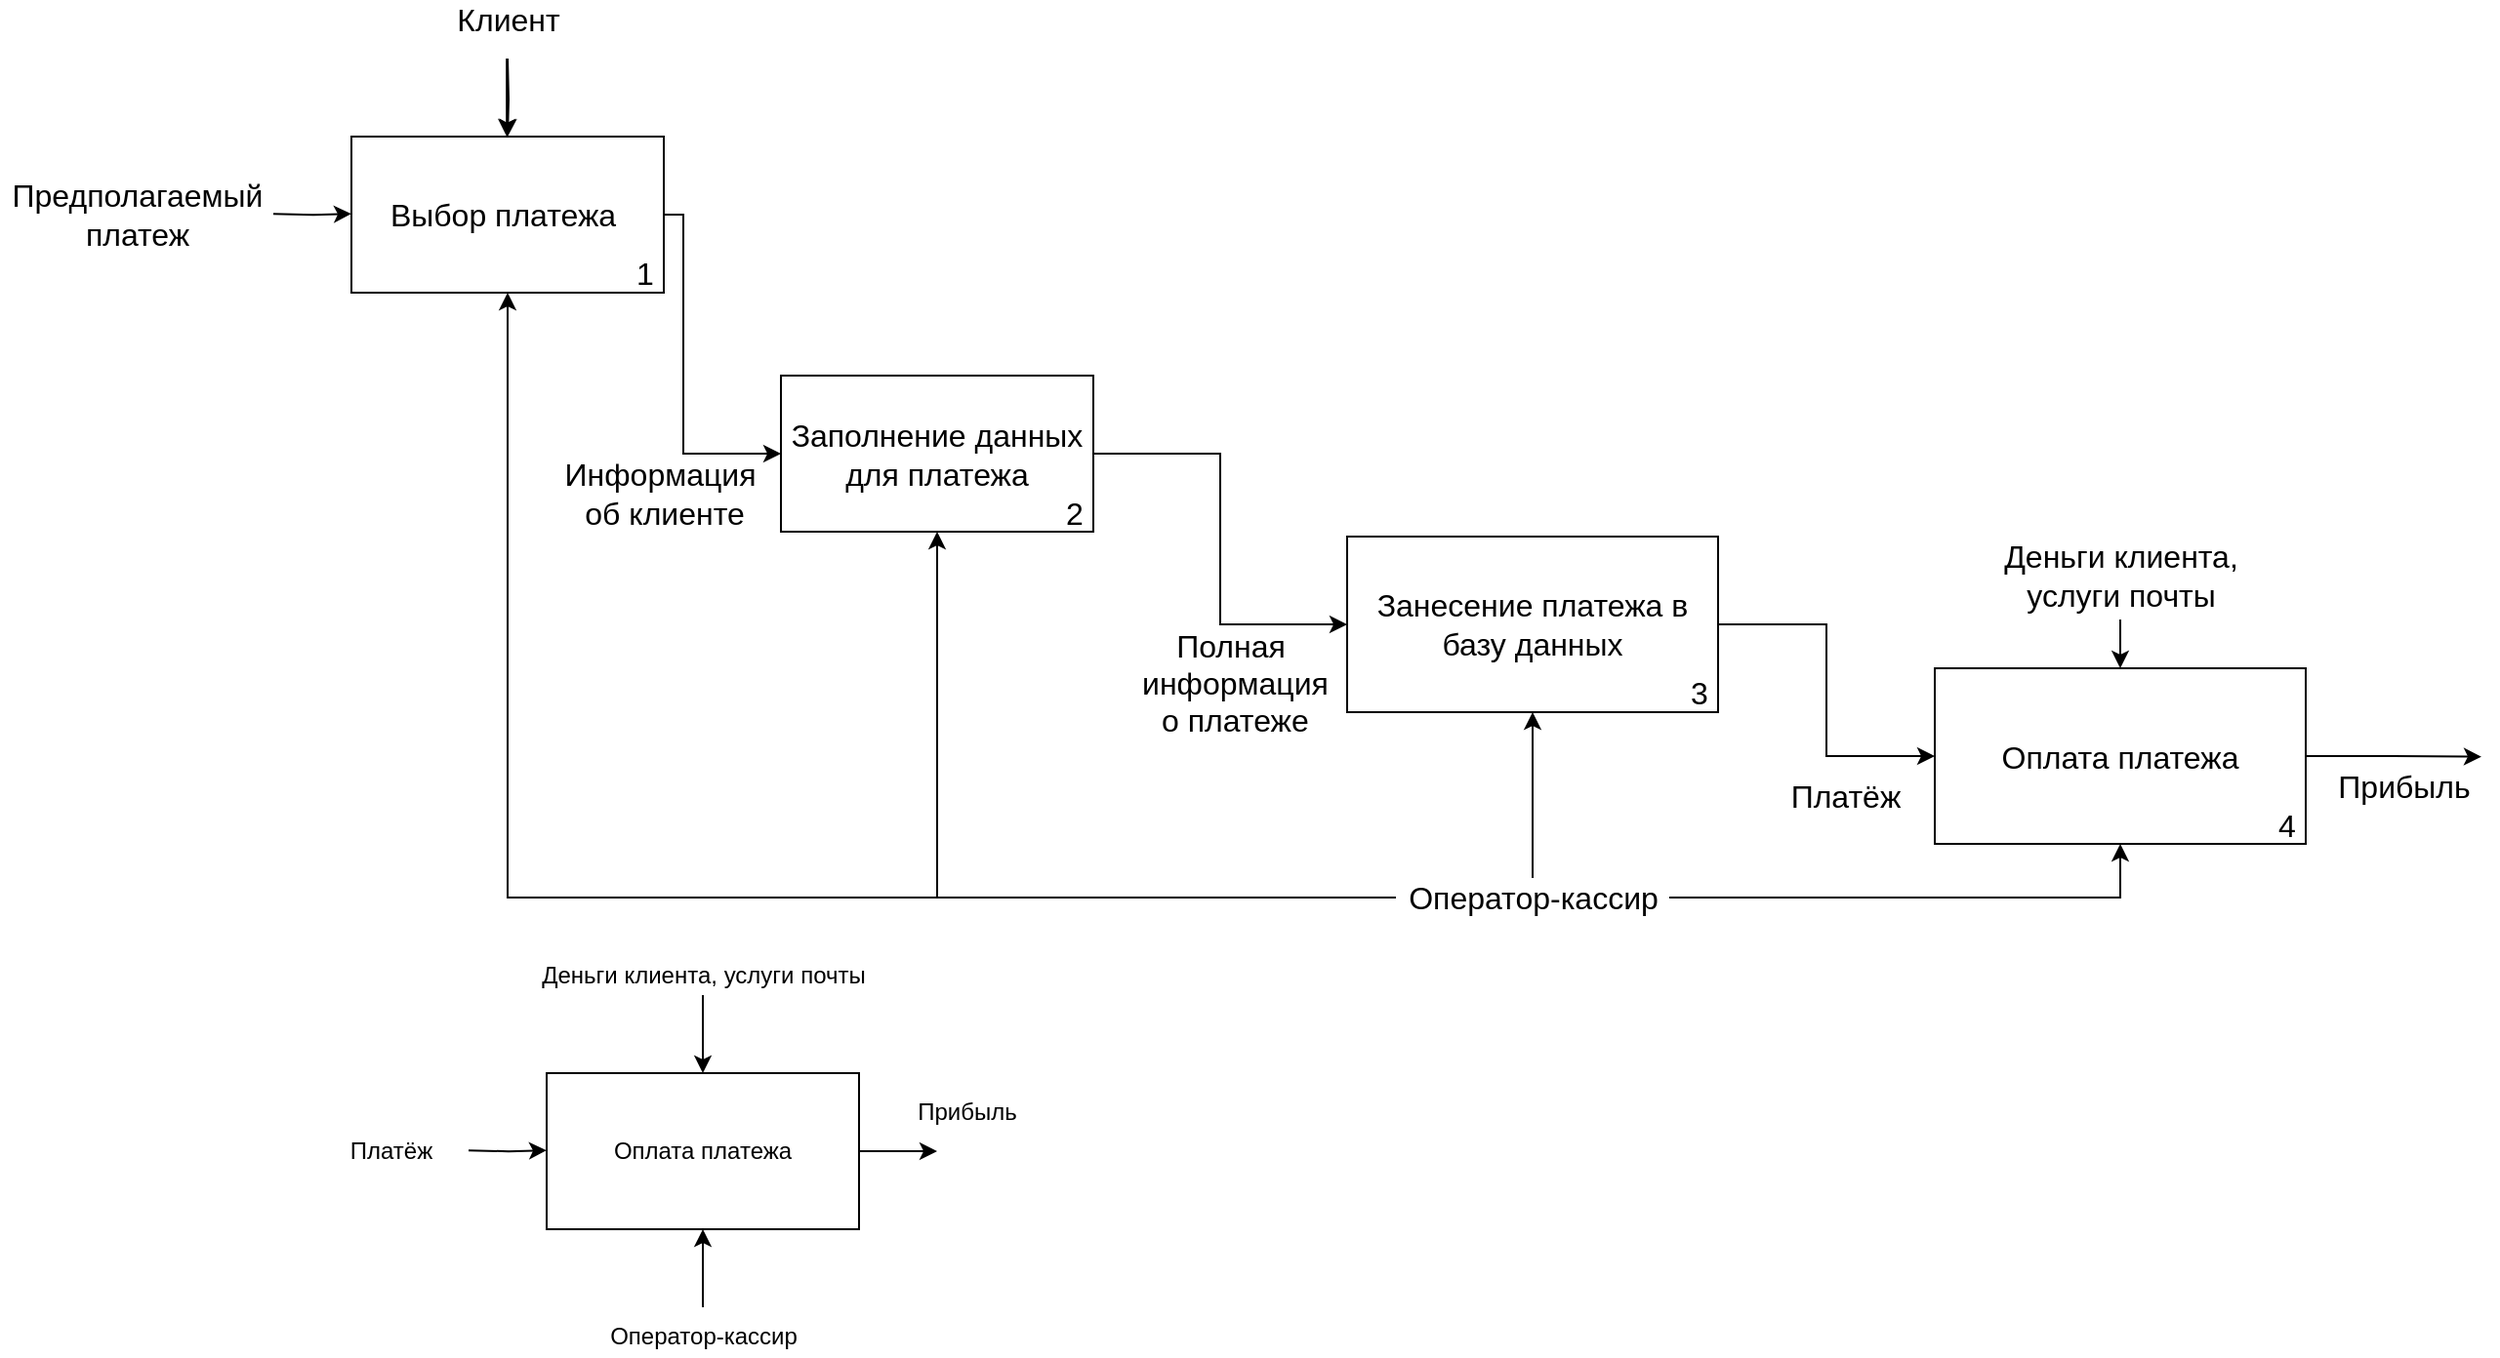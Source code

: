 <mxfile version="16.1.0" type="device"><diagram id="ymomUVg2H0GNVrN2ysY2" name="Page-1"><mxGraphModel dx="2031" dy="1127" grid="1" gridSize="10" guides="1" tooltips="1" connect="1" arrows="1" fold="1" page="1" pageScale="1" pageWidth="827" pageHeight="1169" math="0" shadow="0"><root><mxCell id="0"/><mxCell id="1" parent="0"/><mxCell id="agzhabrWjjvl-5Ylx1Gz-2" style="edgeStyle=orthogonalEdgeStyle;rounded=0;orthogonalLoop=1;jettySize=auto;html=1;exitX=1;exitY=0.5;exitDx=0;exitDy=0;fontColor=default;" edge="1" parent="1" source="agzhabrWjjvl-5Ylx1Gz-3"><mxGeometry relative="1" as="geometry"><mxPoint x="1070" y="800" as="targetPoint"/></mxGeometry></mxCell><mxCell id="agzhabrWjjvl-5Ylx1Gz-3" value="Оплата платежа" style="rounded=0;whiteSpace=wrap;html=1;fontColor=default;" vertex="1" parent="1"><mxGeometry x="870" y="760" width="160" height="80" as="geometry"/></mxCell><mxCell id="agzhabrWjjvl-5Ylx1Gz-4" value="" style="endArrow=classic;html=1;rounded=0;entryX=0.5;entryY=1;entryDx=0;entryDy=0;fontColor=default;" edge="1" parent="1" target="agzhabrWjjvl-5Ylx1Gz-3"><mxGeometry width="50" height="50" relative="1" as="geometry"><mxPoint x="950.0" y="880" as="sourcePoint"/><mxPoint x="1150" y="940" as="targetPoint"/></mxGeometry></mxCell><mxCell id="agzhabrWjjvl-5Ylx1Gz-5" style="edgeStyle=orthogonalEdgeStyle;rounded=0;orthogonalLoop=1;jettySize=auto;html=1;exitX=1;exitY=0.5;exitDx=0;exitDy=0;fontColor=default;" edge="1" parent="1"><mxGeometry relative="1" as="geometry"><mxPoint x="870.0" y="799.58" as="targetPoint"/><mxPoint x="830.0" y="799.58" as="sourcePoint"/></mxGeometry></mxCell><mxCell id="agzhabrWjjvl-5Ylx1Gz-6" value="" style="endArrow=classic;html=1;rounded=0;entryX=0.5;entryY=0;entryDx=0;entryDy=0;fontColor=default;" edge="1" parent="1" target="agzhabrWjjvl-5Ylx1Gz-3"><mxGeometry width="50" height="50" relative="1" as="geometry"><mxPoint x="950.0" y="720" as="sourcePoint"/><mxPoint x="949.8" y="730" as="targetPoint"/></mxGeometry></mxCell><mxCell id="agzhabrWjjvl-5Ylx1Gz-7" value="Выбор платежа&amp;nbsp;" style="rounded=0;whiteSpace=wrap;html=1;fontColor=default;fontSize=16;" vertex="1" parent="1"><mxGeometry x="770" y="280" width="160" height="80" as="geometry"/></mxCell><mxCell id="agzhabrWjjvl-5Ylx1Gz-8" style="edgeStyle=orthogonalEdgeStyle;rounded=0;orthogonalLoop=1;jettySize=auto;html=1;exitX=1;exitY=0.5;exitDx=0;exitDy=0;entryX=0;entryY=0.5;entryDx=0;entryDy=0;" edge="1" parent="1" source="agzhabrWjjvl-5Ylx1Gz-9" target="agzhabrWjjvl-5Ylx1Gz-39"><mxGeometry relative="1" as="geometry"/></mxCell><mxCell id="agzhabrWjjvl-5Ylx1Gz-9" value="Заполнение данных для платежа" style="rounded=0;whiteSpace=wrap;html=1;fontColor=default;fontSize=16;" vertex="1" parent="1"><mxGeometry x="990" y="402.5" width="160" height="80" as="geometry"/></mxCell><mxCell id="agzhabrWjjvl-5Ylx1Gz-10" style="edgeStyle=orthogonalEdgeStyle;rounded=0;orthogonalLoop=1;jettySize=auto;html=1;exitX=1;exitY=0.5;exitDx=0;exitDy=0;" edge="1" parent="1" source="agzhabrWjjvl-5Ylx1Gz-11"><mxGeometry relative="1" as="geometry"><mxPoint x="1861" y="597.824" as="targetPoint"/></mxGeometry></mxCell><mxCell id="agzhabrWjjvl-5Ylx1Gz-11" value="Оплата платежа" style="rounded=0;whiteSpace=wrap;html=1;fontColor=default;fontSize=16;" vertex="1" parent="1"><mxGeometry x="1581" y="552.5" width="190" height="90" as="geometry"/></mxCell><mxCell id="agzhabrWjjvl-5Ylx1Gz-12" value="1" style="text;html=1;resizable=0;autosize=1;align=center;verticalAlign=middle;points=[];fillColor=none;strokeColor=none;rounded=0;fontColor=default;fontSize=16;" vertex="1" parent="1"><mxGeometry x="910" y="340" width="20" height="20" as="geometry"/></mxCell><mxCell id="agzhabrWjjvl-5Ylx1Gz-13" value="2" style="text;html=1;resizable=0;autosize=1;align=center;verticalAlign=middle;points=[];fillColor=none;strokeColor=none;rounded=0;fontColor=default;fontSize=16;" vertex="1" parent="1"><mxGeometry x="1130" y="462.5" width="20" height="20" as="geometry"/></mxCell><mxCell id="agzhabrWjjvl-5Ylx1Gz-14" value="4" style="text;html=1;resizable=0;autosize=1;align=center;verticalAlign=middle;points=[];fillColor=none;strokeColor=none;rounded=0;fontColor=default;fontSize=16;" vertex="1" parent="1"><mxGeometry x="1751" y="622.5" width="20" height="20" as="geometry"/></mxCell><mxCell id="agzhabrWjjvl-5Ylx1Gz-15" value="Предполагаемый&lt;br&gt;платеж" style="text;html=1;resizable=0;autosize=1;align=center;verticalAlign=middle;points=[];fillColor=none;strokeColor=none;rounded=0;fontColor=default;fontSize=16;" vertex="1" parent="1"><mxGeometry x="590" y="300" width="140" height="40" as="geometry"/></mxCell><mxCell id="agzhabrWjjvl-5Ylx1Gz-18" value="" style="endArrow=classic;html=1;rounded=0;entryX=0.5;entryY=0;entryDx=0;entryDy=0;fontColor=default;" edge="1" parent="1"><mxGeometry width="50" height="50" relative="1" as="geometry"><mxPoint x="849.58" y="240" as="sourcePoint"/><mxPoint x="849.58" y="280.0" as="targetPoint"/></mxGeometry></mxCell><mxCell id="agzhabrWjjvl-5Ylx1Gz-19" value="" style="edgeStyle=orthogonalEdgeStyle;rounded=0;orthogonalLoop=1;jettySize=auto;html=1;fontColor=default;" edge="1" parent="1" target="agzhabrWjjvl-5Ylx1Gz-7"><mxGeometry relative="1" as="geometry"><mxPoint x="850.0" y="240" as="sourcePoint"/></mxGeometry></mxCell><mxCell id="agzhabrWjjvl-5Ylx1Gz-20" style="edgeStyle=orthogonalEdgeStyle;rounded=0;orthogonalLoop=1;jettySize=auto;html=1;exitX=1;exitY=0.5;exitDx=0;exitDy=0;fontColor=default;" edge="1" parent="1"><mxGeometry relative="1" as="geometry"><mxPoint x="770.0" y="319.58" as="targetPoint"/><mxPoint x="730.0" y="319.58" as="sourcePoint"/></mxGeometry></mxCell><mxCell id="agzhabrWjjvl-5Ylx1Gz-25" style="edgeStyle=orthogonalEdgeStyle;rounded=0;orthogonalLoop=1;jettySize=auto;html=1;exitX=1;exitY=0.5;exitDx=0;exitDy=0;entryX=0;entryY=0.5;entryDx=0;entryDy=0;fontColor=default;" edge="1" parent="1" source="agzhabrWjjvl-5Ylx1Gz-7" target="agzhabrWjjvl-5Ylx1Gz-9"><mxGeometry relative="1" as="geometry"><mxPoint x="1020.0" y="-22.5" as="targetPoint"/><mxPoint x="980.0" y="-22.5" as="sourcePoint"/><Array as="points"><mxPoint x="940" y="320.5"/><mxPoint x="940" y="442.5"/></Array></mxGeometry></mxCell><mxCell id="agzhabrWjjvl-5Ylx1Gz-28" value="" style="endArrow=classic;html=1;rounded=0;entryX=0.5;entryY=0;entryDx=0;entryDy=0;fontColor=default;" edge="1" parent="1"><mxGeometry width="50" height="50" relative="1" as="geometry"><mxPoint x="1676" y="527.5" as="sourcePoint"/><mxPoint x="1676" y="552.5" as="targetPoint"/></mxGeometry></mxCell><mxCell id="agzhabrWjjvl-5Ylx1Gz-29" value="Полная&lt;br&gt;&amp;nbsp;информация&lt;br&gt;&amp;nbsp;о платеже" style="text;html=1;resizable=0;autosize=1;align=center;verticalAlign=middle;points=[];fillColor=none;strokeColor=none;rounded=0;fontColor=default;fontSize=16;" vertex="1" parent="1"><mxGeometry x="1160" y="530" width="120" height="60" as="geometry"/></mxCell><mxCell id="agzhabrWjjvl-5Ylx1Gz-30" value="Информация&amp;nbsp;&lt;br&gt;об клиенте" style="text;html=1;resizable=0;autosize=1;align=center;verticalAlign=middle;points=[];fillColor=none;strokeColor=none;rounded=0;fontColor=default;fontSize=16;" vertex="1" parent="1"><mxGeometry x="870" y="442.5" width="120" height="40" as="geometry"/></mxCell><mxCell id="agzhabrWjjvl-5Ylx1Gz-31" value="Деньги клиента,&lt;br&gt;услуги почты" style="text;html=1;resizable=0;autosize=1;align=center;verticalAlign=middle;points=[];fillColor=none;strokeColor=none;rounded=0;fontColor=default;fontSize=16;" vertex="1" parent="1"><mxGeometry x="1606" y="485" width="140" height="40" as="geometry"/></mxCell><mxCell id="agzhabrWjjvl-5Ylx1Gz-32" value="Деньги клиента, услуги почты" style="text;html=1;resizable=0;autosize=1;align=center;verticalAlign=middle;points=[];fillColor=none;strokeColor=none;rounded=0;fontColor=default;" vertex="1" parent="1"><mxGeometry x="860" y="700" width="180" height="20" as="geometry"/></mxCell><mxCell id="agzhabrWjjvl-5Ylx1Gz-33" value="Оператор-кассир" style="text;html=1;resizable=0;autosize=1;align=center;verticalAlign=middle;points=[];fillColor=none;strokeColor=none;rounded=0;fontColor=default;" vertex="1" parent="1"><mxGeometry x="895" y="885" width="110" height="20" as="geometry"/></mxCell><mxCell id="agzhabrWjjvl-5Ylx1Gz-34" value="Прибыль" style="text;html=1;resizable=0;autosize=1;align=center;verticalAlign=middle;points=[];fillColor=none;strokeColor=none;rounded=0;fontColor=default;" vertex="1" parent="1"><mxGeometry x="1050" y="770" width="70" height="20" as="geometry"/></mxCell><mxCell id="agzhabrWjjvl-5Ylx1Gz-35" value="Платёж" style="text;html=1;resizable=0;autosize=1;align=center;verticalAlign=middle;points=[];fillColor=none;strokeColor=none;rounded=0;fontColor=default;" vertex="1" parent="1"><mxGeometry x="760" y="790" width="60" height="20" as="geometry"/></mxCell><mxCell id="agzhabrWjjvl-5Ylx1Gz-36" value="Клиент" style="text;html=1;resizable=0;autosize=1;align=center;verticalAlign=middle;points=[];fillColor=none;strokeColor=none;rounded=0;fontColor=default;fontSize=16;" vertex="1" parent="1"><mxGeometry x="815" y="210" width="70" height="20" as="geometry"/></mxCell><mxCell id="agzhabrWjjvl-5Ylx1Gz-37" value="Прибыль" style="text;html=1;resizable=0;autosize=1;align=center;verticalAlign=middle;points=[];fillColor=none;strokeColor=none;rounded=0;fontColor=default;fontSize=16;" vertex="1" parent="1"><mxGeometry x="1781" y="602.5" width="80" height="20" as="geometry"/></mxCell><mxCell id="agzhabrWjjvl-5Ylx1Gz-38" style="edgeStyle=orthogonalEdgeStyle;rounded=0;orthogonalLoop=1;jettySize=auto;html=1;exitX=1;exitY=0.5;exitDx=0;exitDy=0;entryX=0;entryY=0.5;entryDx=0;entryDy=0;" edge="1" parent="1" source="agzhabrWjjvl-5Ylx1Gz-39" target="agzhabrWjjvl-5Ylx1Gz-11"><mxGeometry relative="1" as="geometry"/></mxCell><mxCell id="agzhabrWjjvl-5Ylx1Gz-39" value="Занесение платежа в базу данных" style="rounded=0;whiteSpace=wrap;html=1;fontColor=default;fontSize=16;" vertex="1" parent="1"><mxGeometry x="1280" y="485" width="190" height="90" as="geometry"/></mxCell><mxCell id="agzhabrWjjvl-5Ylx1Gz-40" value="3" style="text;html=1;resizable=0;autosize=1;align=center;verticalAlign=middle;points=[];fillColor=none;strokeColor=none;rounded=0;fontColor=default;fontSize=16;" vertex="1" parent="1"><mxGeometry x="1450" y="555" width="20" height="20" as="geometry"/></mxCell><mxCell id="agzhabrWjjvl-5Ylx1Gz-46" style="edgeStyle=orthogonalEdgeStyle;rounded=0;orthogonalLoop=1;jettySize=auto;html=1;entryX=0.5;entryY=1;entryDx=0;entryDy=0;" edge="1" parent="1" source="agzhabrWjjvl-5Ylx1Gz-44" target="agzhabrWjjvl-5Ylx1Gz-11"><mxGeometry relative="1" as="geometry"/></mxCell><mxCell id="agzhabrWjjvl-5Ylx1Gz-47" style="edgeStyle=orthogonalEdgeStyle;rounded=0;orthogonalLoop=1;jettySize=auto;html=1;entryX=0.5;entryY=1;entryDx=0;entryDy=0;" edge="1" parent="1" source="agzhabrWjjvl-5Ylx1Gz-44" target="agzhabrWjjvl-5Ylx1Gz-39"><mxGeometry relative="1" as="geometry"/></mxCell><mxCell id="agzhabrWjjvl-5Ylx1Gz-48" style="edgeStyle=orthogonalEdgeStyle;rounded=0;orthogonalLoop=1;jettySize=auto;html=1;entryX=0.5;entryY=1;entryDx=0;entryDy=0;" edge="1" parent="1" source="agzhabrWjjvl-5Ylx1Gz-44" target="agzhabrWjjvl-5Ylx1Gz-9"><mxGeometry relative="1" as="geometry"/></mxCell><mxCell id="agzhabrWjjvl-5Ylx1Gz-50" style="edgeStyle=orthogonalEdgeStyle;rounded=0;orthogonalLoop=1;jettySize=auto;html=1;entryX=0.5;entryY=1;entryDx=0;entryDy=0;" edge="1" parent="1" source="agzhabrWjjvl-5Ylx1Gz-44" target="agzhabrWjjvl-5Ylx1Gz-7"><mxGeometry relative="1" as="geometry"/></mxCell><mxCell id="agzhabrWjjvl-5Ylx1Gz-44" value="Оператор-кассир" style="text;html=1;resizable=0;autosize=1;align=center;verticalAlign=middle;points=[];fillColor=none;strokeColor=none;rounded=0;fontColor=default;fontSize=16;" vertex="1" parent="1"><mxGeometry x="1305" y="660" width="140" height="20" as="geometry"/></mxCell><mxCell id="agzhabrWjjvl-5Ylx1Gz-45" value="Платёж" style="text;html=1;resizable=0;autosize=1;align=center;verticalAlign=middle;points=[];fillColor=none;strokeColor=none;rounded=0;fontColor=default;fontSize=16;" vertex="1" parent="1"><mxGeometry x="1500" y="607.5" width="70" height="20" as="geometry"/></mxCell></root></mxGraphModel></diagram></mxfile>
